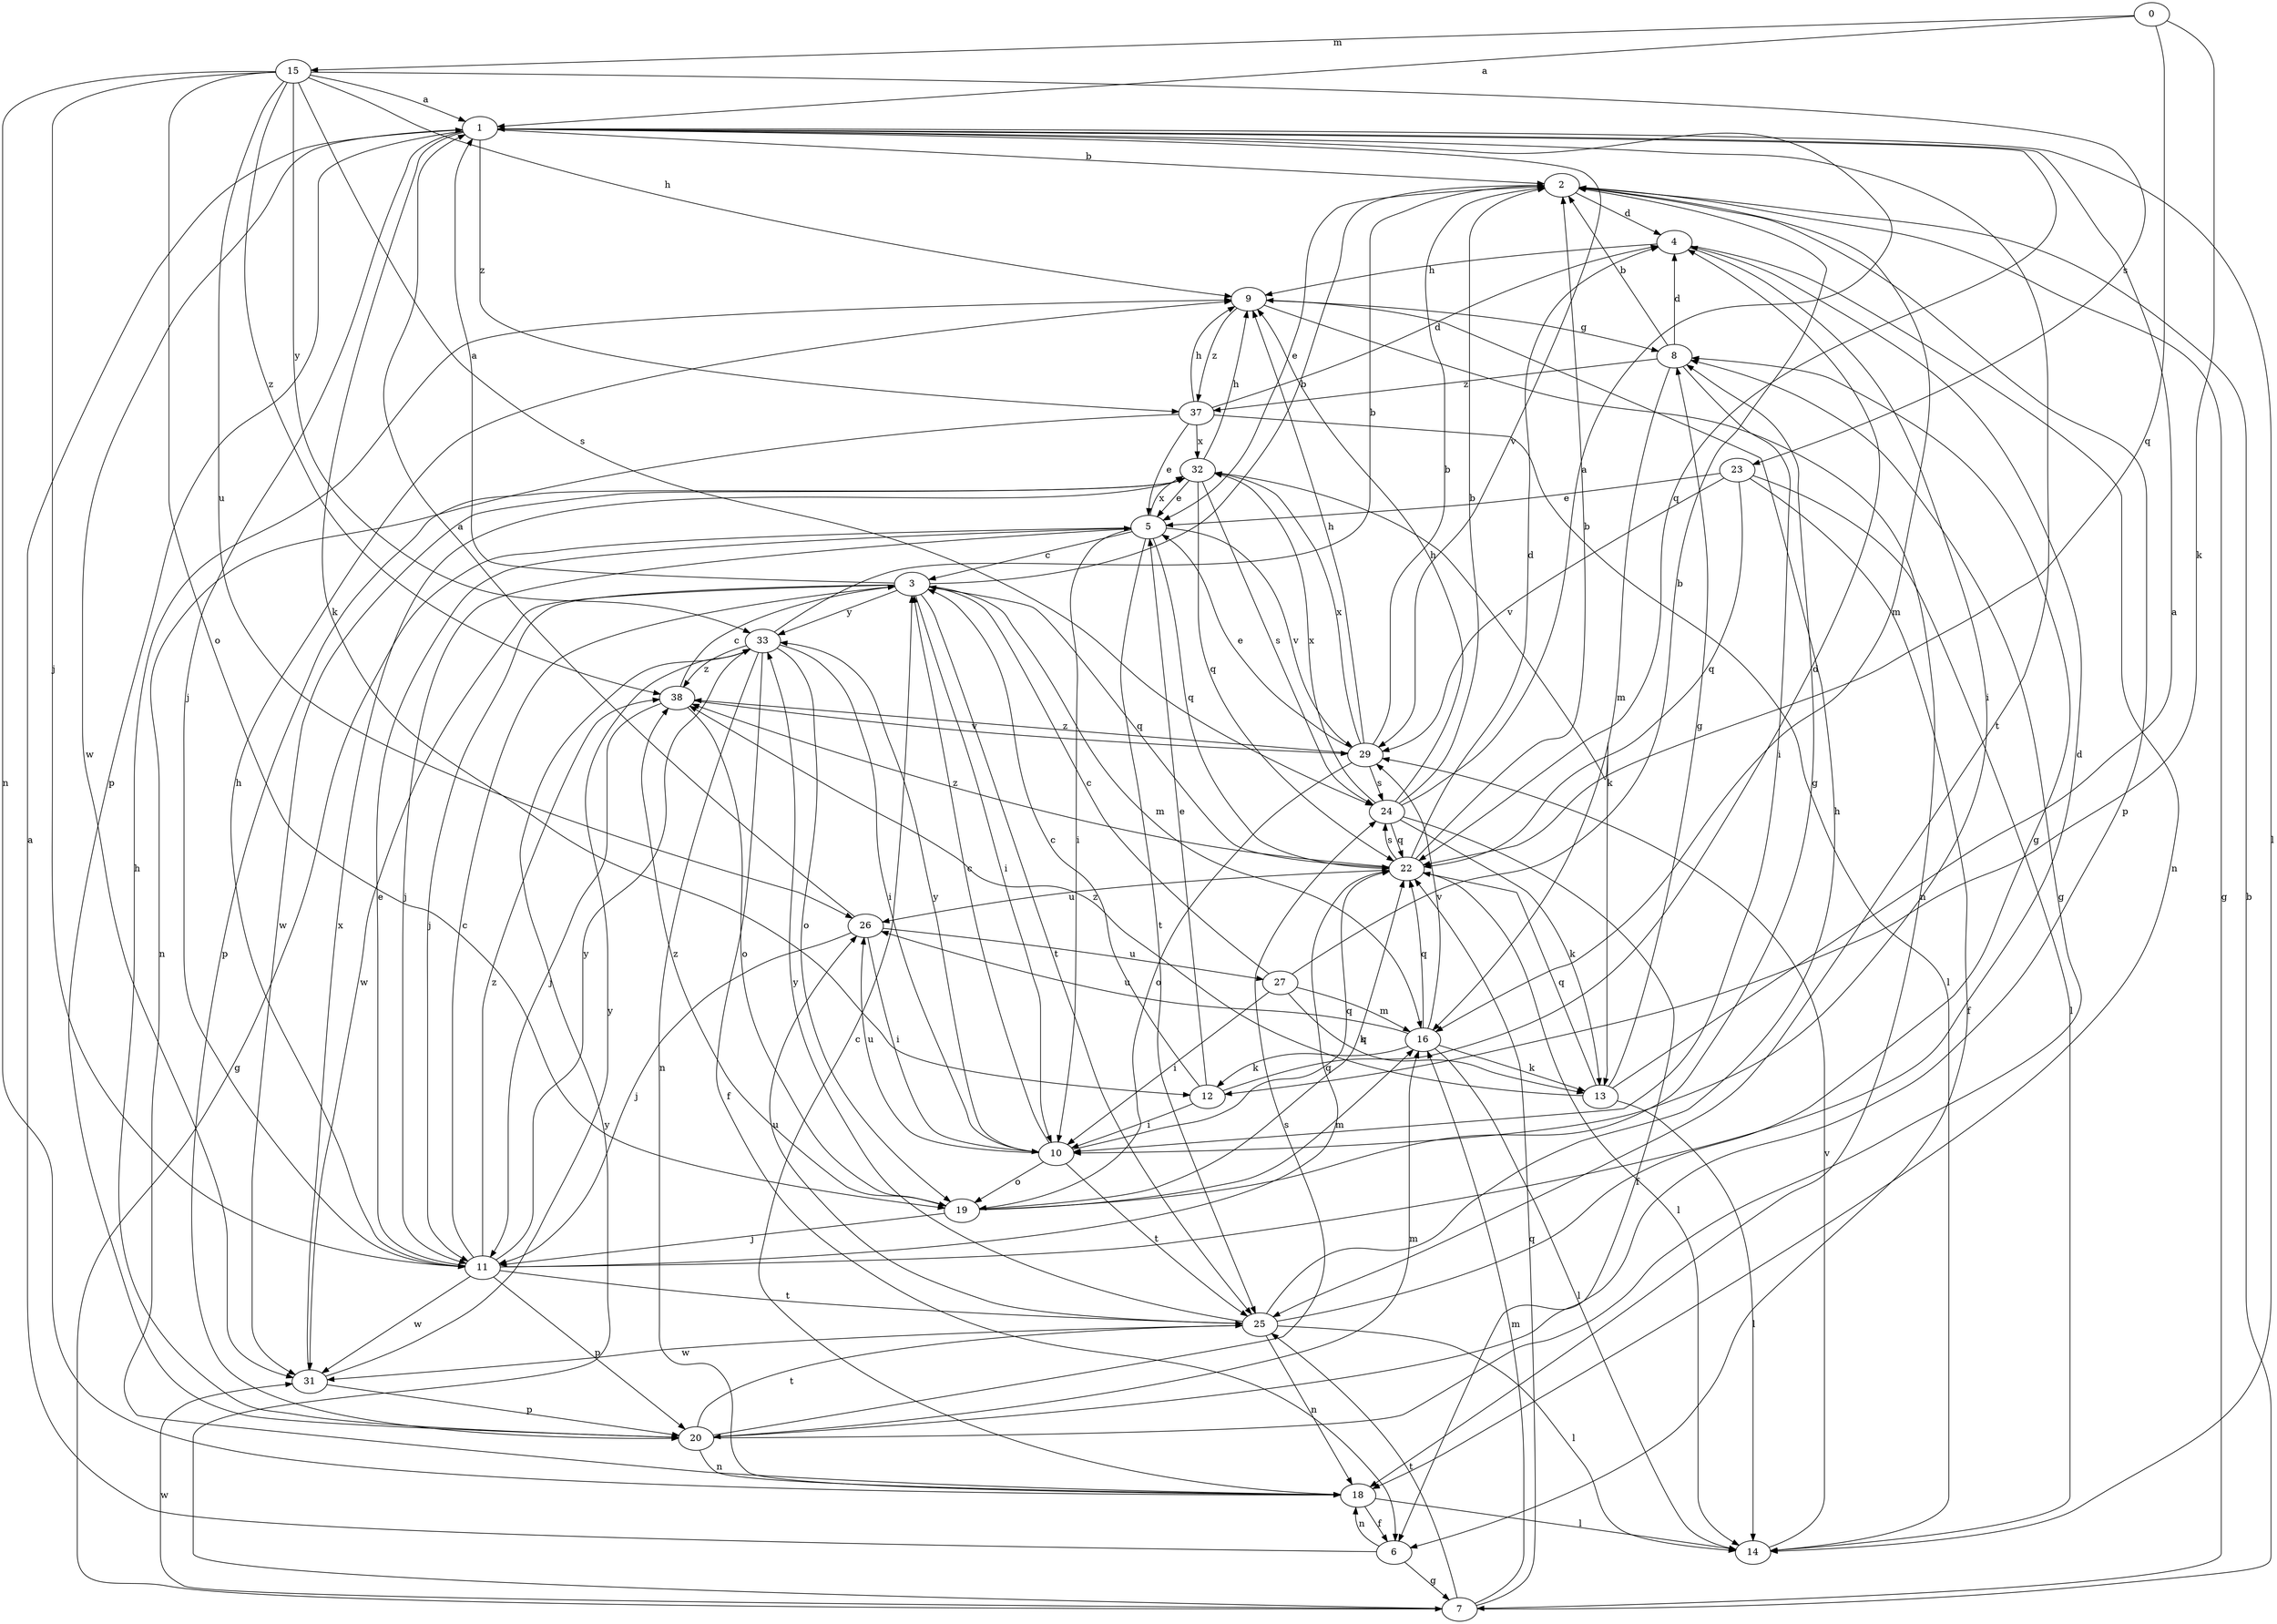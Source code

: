strict digraph  {
0;
1;
2;
3;
4;
5;
6;
7;
8;
9;
10;
11;
12;
13;
14;
15;
16;
18;
19;
20;
22;
23;
24;
25;
26;
27;
29;
31;
32;
33;
37;
38;
0 -> 1  [label=a];
0 -> 12  [label=k];
0 -> 15  [label=m];
0 -> 22  [label=q];
1 -> 2  [label=b];
1 -> 11  [label=j];
1 -> 12  [label=k];
1 -> 14  [label=l];
1 -> 20  [label=p];
1 -> 22  [label=q];
1 -> 25  [label=t];
1 -> 29  [label=v];
1 -> 31  [label=w];
1 -> 37  [label=z];
2 -> 4  [label=d];
2 -> 5  [label=e];
2 -> 7  [label=g];
2 -> 16  [label=m];
2 -> 20  [label=p];
3 -> 1  [label=a];
3 -> 2  [label=b];
3 -> 10  [label=i];
3 -> 11  [label=j];
3 -> 16  [label=m];
3 -> 22  [label=q];
3 -> 25  [label=t];
3 -> 31  [label=w];
3 -> 33  [label=y];
4 -> 9  [label=h];
4 -> 10  [label=i];
4 -> 18  [label=n];
5 -> 3  [label=c];
5 -> 7  [label=g];
5 -> 10  [label=i];
5 -> 11  [label=j];
5 -> 22  [label=q];
5 -> 25  [label=t];
5 -> 29  [label=v];
5 -> 32  [label=x];
6 -> 1  [label=a];
6 -> 7  [label=g];
6 -> 18  [label=n];
7 -> 2  [label=b];
7 -> 16  [label=m];
7 -> 22  [label=q];
7 -> 25  [label=t];
7 -> 31  [label=w];
7 -> 33  [label=y];
8 -> 2  [label=b];
8 -> 4  [label=d];
8 -> 10  [label=i];
8 -> 16  [label=m];
8 -> 37  [label=z];
9 -> 8  [label=g];
9 -> 18  [label=n];
9 -> 37  [label=z];
10 -> 3  [label=c];
10 -> 19  [label=o];
10 -> 22  [label=q];
10 -> 25  [label=t];
10 -> 26  [label=u];
10 -> 33  [label=y];
11 -> 3  [label=c];
11 -> 4  [label=d];
11 -> 5  [label=e];
11 -> 9  [label=h];
11 -> 20  [label=p];
11 -> 22  [label=q];
11 -> 25  [label=t];
11 -> 31  [label=w];
11 -> 33  [label=y];
11 -> 38  [label=z];
12 -> 3  [label=c];
12 -> 4  [label=d];
12 -> 5  [label=e];
12 -> 10  [label=i];
13 -> 1  [label=a];
13 -> 8  [label=g];
13 -> 14  [label=l];
13 -> 22  [label=q];
13 -> 38  [label=z];
14 -> 29  [label=v];
15 -> 1  [label=a];
15 -> 9  [label=h];
15 -> 11  [label=j];
15 -> 18  [label=n];
15 -> 19  [label=o];
15 -> 23  [label=s];
15 -> 24  [label=s];
15 -> 26  [label=u];
15 -> 33  [label=y];
15 -> 38  [label=z];
16 -> 12  [label=k];
16 -> 13  [label=k];
16 -> 14  [label=l];
16 -> 22  [label=q];
16 -> 26  [label=u];
16 -> 29  [label=v];
18 -> 3  [label=c];
18 -> 6  [label=f];
18 -> 14  [label=l];
19 -> 8  [label=g];
19 -> 11  [label=j];
19 -> 16  [label=m];
19 -> 22  [label=q];
19 -> 38  [label=z];
20 -> 8  [label=g];
20 -> 9  [label=h];
20 -> 16  [label=m];
20 -> 18  [label=n];
20 -> 24  [label=s];
20 -> 25  [label=t];
22 -> 2  [label=b];
22 -> 4  [label=d];
22 -> 14  [label=l];
22 -> 24  [label=s];
22 -> 26  [label=u];
22 -> 38  [label=z];
23 -> 5  [label=e];
23 -> 6  [label=f];
23 -> 14  [label=l];
23 -> 22  [label=q];
23 -> 29  [label=v];
24 -> 1  [label=a];
24 -> 2  [label=b];
24 -> 6  [label=f];
24 -> 9  [label=h];
24 -> 13  [label=k];
24 -> 22  [label=q];
24 -> 32  [label=x];
25 -> 8  [label=g];
25 -> 9  [label=h];
25 -> 14  [label=l];
25 -> 18  [label=n];
25 -> 26  [label=u];
25 -> 31  [label=w];
25 -> 33  [label=y];
26 -> 1  [label=a];
26 -> 10  [label=i];
26 -> 11  [label=j];
26 -> 27  [label=u];
27 -> 2  [label=b];
27 -> 3  [label=c];
27 -> 10  [label=i];
27 -> 13  [label=k];
27 -> 16  [label=m];
29 -> 2  [label=b];
29 -> 5  [label=e];
29 -> 9  [label=h];
29 -> 19  [label=o];
29 -> 24  [label=s];
29 -> 32  [label=x];
29 -> 38  [label=z];
31 -> 20  [label=p];
31 -> 32  [label=x];
31 -> 33  [label=y];
32 -> 5  [label=e];
32 -> 9  [label=h];
32 -> 13  [label=k];
32 -> 20  [label=p];
32 -> 22  [label=q];
32 -> 24  [label=s];
32 -> 31  [label=w];
33 -> 2  [label=b];
33 -> 6  [label=f];
33 -> 10  [label=i];
33 -> 18  [label=n];
33 -> 19  [label=o];
33 -> 38  [label=z];
37 -> 4  [label=d];
37 -> 5  [label=e];
37 -> 9  [label=h];
37 -> 14  [label=l];
37 -> 18  [label=n];
37 -> 32  [label=x];
38 -> 3  [label=c];
38 -> 11  [label=j];
38 -> 19  [label=o];
38 -> 29  [label=v];
}
